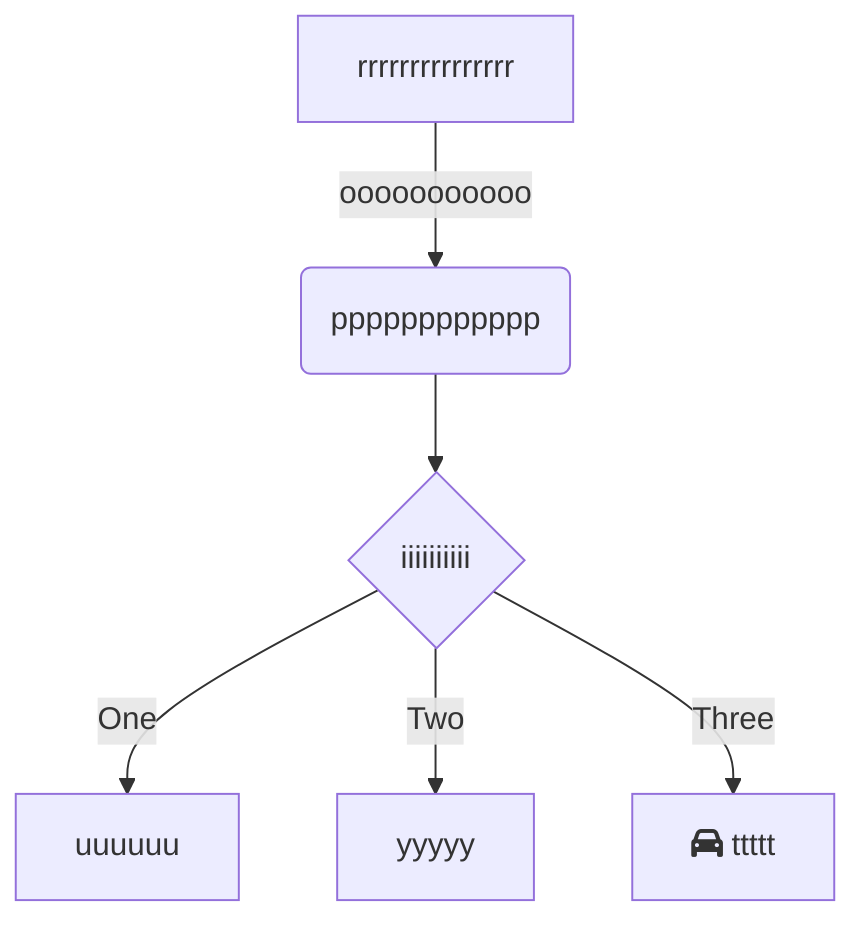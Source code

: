 graph TD
  A[rrrrrrrrrrrrrrr] -->|ooooooooooo| B(pppppppppppp)
  B --> C{iiiiiiiiii}
  C -->|One| D[uuuuuu]
  C -->|Two| E[yyyyy]
  C -->|Three| F[fa:fa-car ttttt]